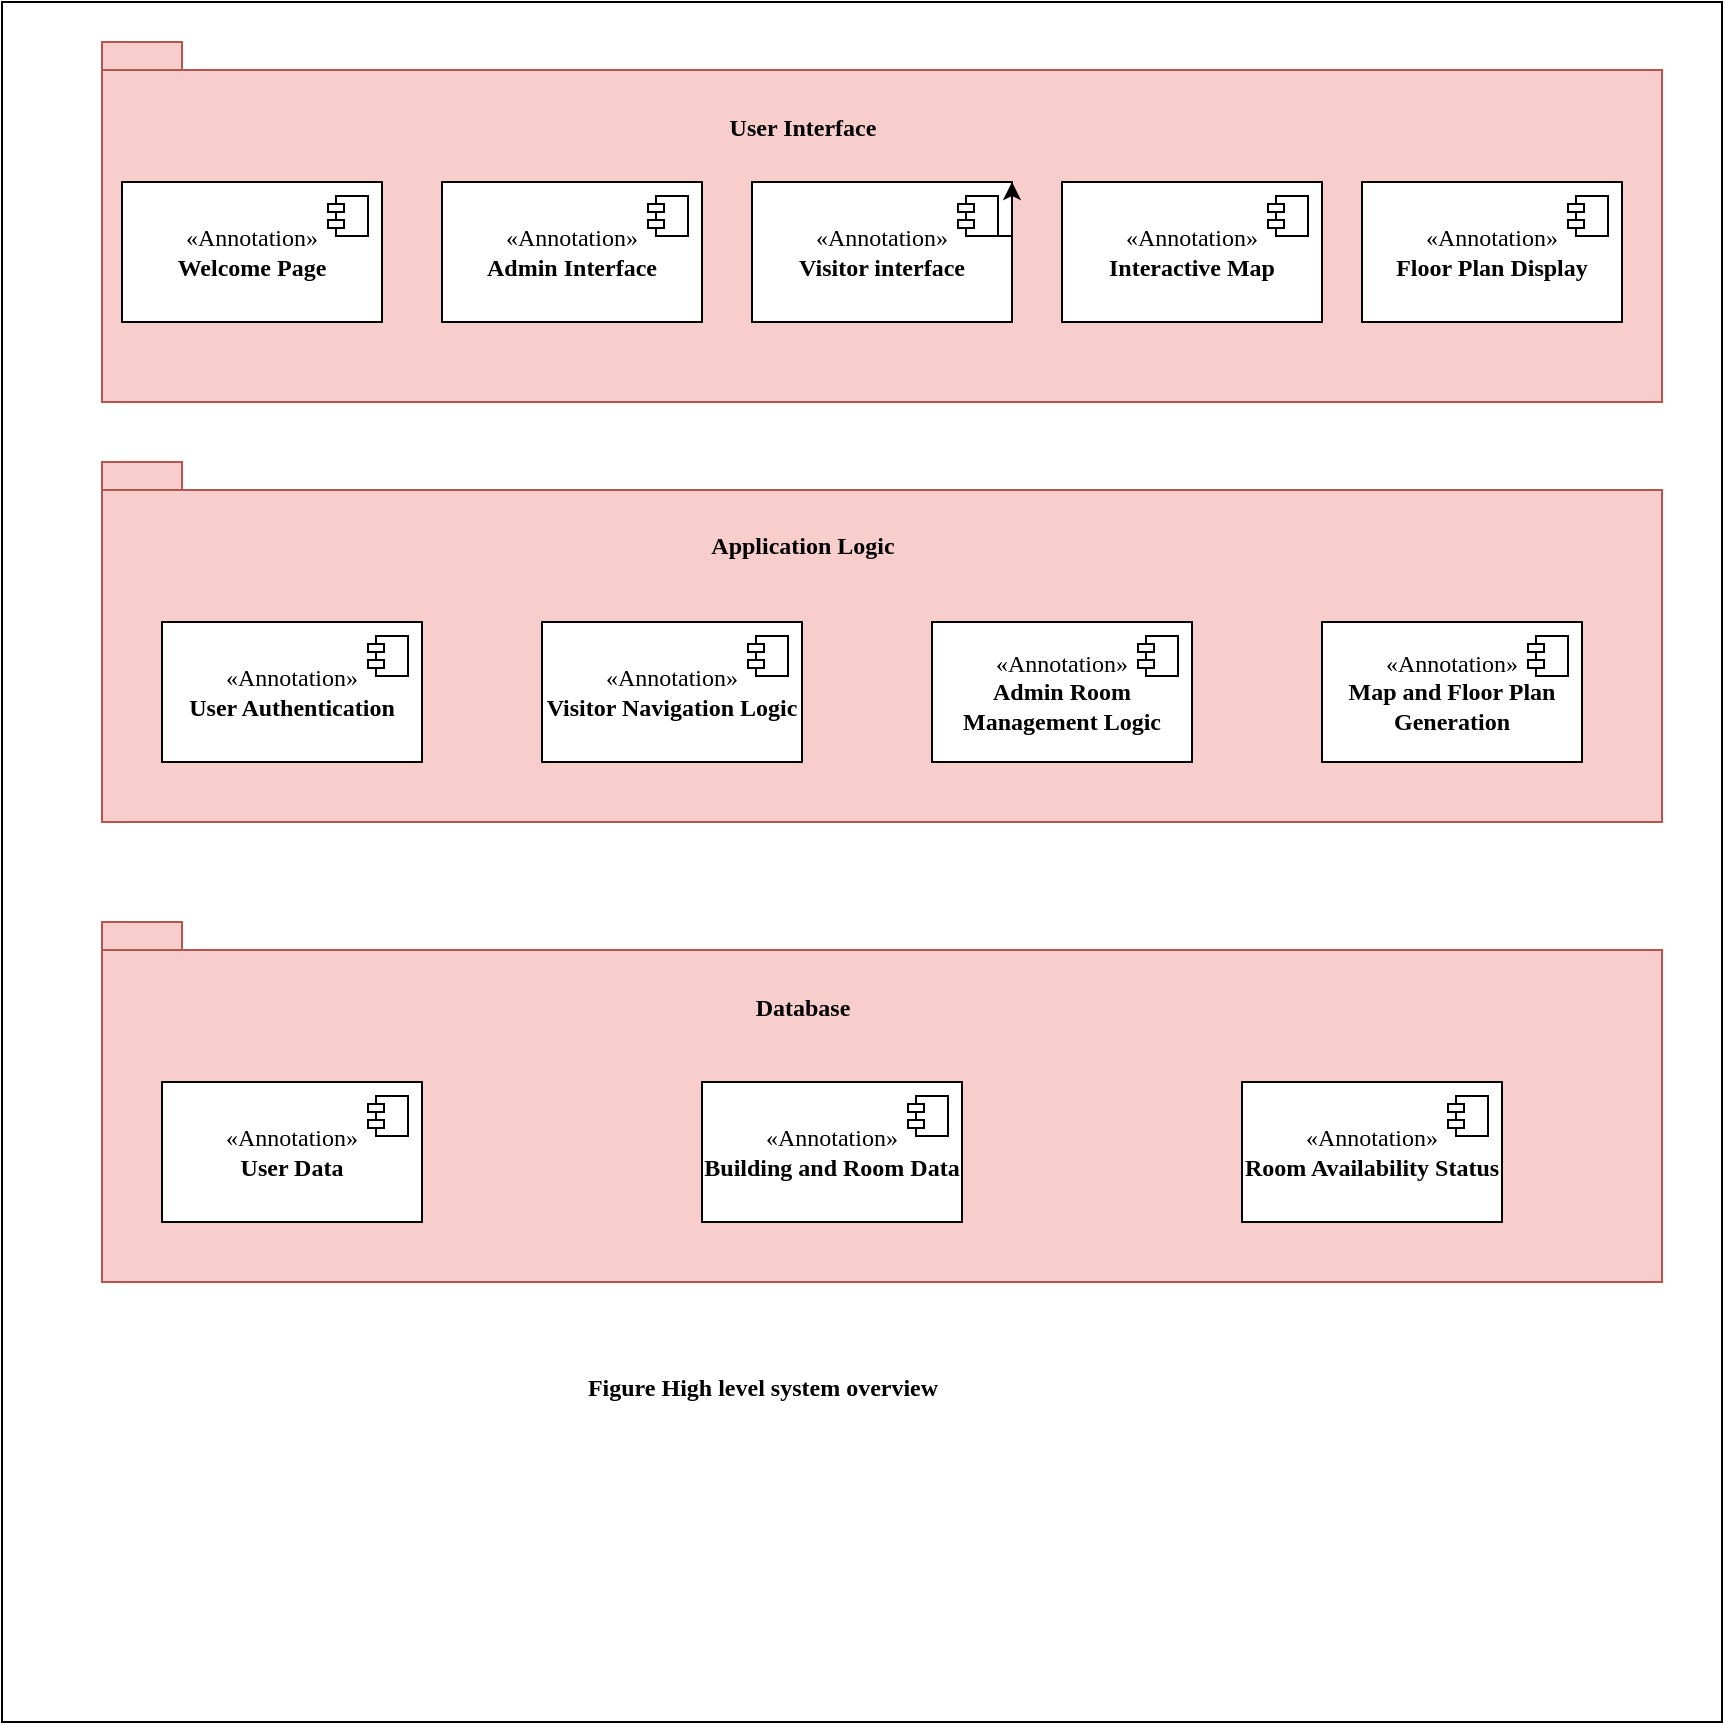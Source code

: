 <mxfile version="25.0.1">
  <diagram name="Page-1" id="OAd1CM3BeRx_v6z6rj3k">
    <mxGraphModel dx="1026" dy="684" grid="1" gridSize="10" guides="1" tooltips="1" connect="1" arrows="1" fold="1" page="1" pageScale="1" pageWidth="827" pageHeight="1169" math="0" shadow="0">
      <root>
        <mxCell id="0" />
        <mxCell id="1" parent="0" />
        <mxCell id="GQoaadz46SoARARe0tmr-1" value="" style="whiteSpace=wrap;html=1;aspect=fixed;fontFamily=Times New Roman;spacing=2;" vertex="1" parent="1">
          <mxGeometry width="860" height="860" as="geometry" />
        </mxCell>
        <mxCell id="GQoaadz46SoARARe0tmr-2" value="" style="shape=folder;fontStyle=1;spacingTop=10;tabWidth=40;tabHeight=14;tabPosition=left;html=1;whiteSpace=wrap;fillColor=#f8cecc;strokeColor=#b85450;fontFamily=Times New Roman;spacing=2;" vertex="1" parent="1">
          <mxGeometry x="50" y="20" width="780" height="180" as="geometry" />
        </mxCell>
        <mxCell id="GQoaadz46SoARARe0tmr-3" value="" style="shape=folder;fontStyle=1;spacingTop=10;tabWidth=40;tabHeight=14;tabPosition=left;html=1;whiteSpace=wrap;fillColor=#f8cecc;strokeColor=#b85450;fontFamily=Times New Roman;spacing=2;" vertex="1" parent="1">
          <mxGeometry x="50" y="230" width="780" height="180" as="geometry" />
        </mxCell>
        <mxCell id="GQoaadz46SoARARe0tmr-4" value="" style="shape=folder;fontStyle=1;spacingTop=10;tabWidth=40;tabHeight=14;tabPosition=left;html=1;whiteSpace=wrap;fillColor=#f8cecc;strokeColor=#b85450;fontFamily=Times New Roman;spacing=2;" vertex="1" parent="1">
          <mxGeometry x="50" y="460" width="780" height="180" as="geometry" />
        </mxCell>
        <mxCell id="GQoaadz46SoARARe0tmr-6" value="«Annotation»&lt;br&gt;&lt;b&gt;Welcome Page&lt;/b&gt;" style="html=1;dropTarget=0;whiteSpace=wrap;fontFamily=Times New Roman;spacing=2;" vertex="1" parent="1">
          <mxGeometry x="60" y="90" width="130" height="70" as="geometry" />
        </mxCell>
        <mxCell id="GQoaadz46SoARARe0tmr-7" value="" style="shape=module;jettyWidth=8;jettyHeight=4;fontFamily=Times New Roman;spacing=2;" vertex="1" parent="GQoaadz46SoARARe0tmr-6">
          <mxGeometry x="1" width="20" height="20" relative="1" as="geometry">
            <mxPoint x="-27" y="7" as="offset" />
          </mxGeometry>
        </mxCell>
        <mxCell id="GQoaadz46SoARARe0tmr-10" value="«Annotation»&lt;br&gt;&lt;b&gt;Floor Plan Display&lt;/b&gt;" style="html=1;dropTarget=0;whiteSpace=wrap;fontFamily=Times New Roman;spacing=2;" vertex="1" parent="1">
          <mxGeometry x="680" y="90" width="130" height="70" as="geometry" />
        </mxCell>
        <mxCell id="GQoaadz46SoARARe0tmr-11" value="" style="shape=module;jettyWidth=8;jettyHeight=4;fontFamily=Times New Roman;spacing=2;" vertex="1" parent="GQoaadz46SoARARe0tmr-10">
          <mxGeometry x="1" width="20" height="20" relative="1" as="geometry">
            <mxPoint x="-27" y="7" as="offset" />
          </mxGeometry>
        </mxCell>
        <mxCell id="GQoaadz46SoARARe0tmr-12" value="«Annotation»&lt;br&gt;&lt;b&gt;Admin Interface&lt;/b&gt;" style="html=1;dropTarget=0;whiteSpace=wrap;fontFamily=Times New Roman;spacing=2;" vertex="1" parent="1">
          <mxGeometry x="220" y="90" width="130" height="70" as="geometry" />
        </mxCell>
        <mxCell id="GQoaadz46SoARARe0tmr-13" value="" style="shape=module;jettyWidth=8;jettyHeight=4;fontFamily=Times New Roman;spacing=2;" vertex="1" parent="GQoaadz46SoARARe0tmr-12">
          <mxGeometry x="1" width="20" height="20" relative="1" as="geometry">
            <mxPoint x="-27" y="7" as="offset" />
          </mxGeometry>
        </mxCell>
        <mxCell id="GQoaadz46SoARARe0tmr-14" value="«Annotation»&lt;br&gt;&lt;b&gt;Visitor interface&lt;/b&gt;" style="html=1;dropTarget=0;whiteSpace=wrap;fontFamily=Times New Roman;spacing=2;" vertex="1" parent="1">
          <mxGeometry x="375" y="90" width="130" height="70" as="geometry" />
        </mxCell>
        <mxCell id="GQoaadz46SoARARe0tmr-15" value="" style="shape=module;jettyWidth=8;jettyHeight=4;fontFamily=Times New Roman;spacing=2;" vertex="1" parent="GQoaadz46SoARARe0tmr-14">
          <mxGeometry x="1" width="20" height="20" relative="1" as="geometry">
            <mxPoint x="-27" y="7" as="offset" />
          </mxGeometry>
        </mxCell>
        <mxCell id="GQoaadz46SoARARe0tmr-16" value="«Annotation»&lt;br&gt;&lt;b&gt;Interactive Map&lt;/b&gt;" style="html=1;dropTarget=0;whiteSpace=wrap;fontFamily=Times New Roman;spacing=2;" vertex="1" parent="1">
          <mxGeometry x="530" y="90" width="130" height="70" as="geometry" />
        </mxCell>
        <mxCell id="GQoaadz46SoARARe0tmr-17" value="" style="shape=module;jettyWidth=8;jettyHeight=4;fontFamily=Times New Roman;spacing=2;" vertex="1" parent="GQoaadz46SoARARe0tmr-16">
          <mxGeometry x="1" width="20" height="20" relative="1" as="geometry">
            <mxPoint x="-27" y="7" as="offset" />
          </mxGeometry>
        </mxCell>
        <mxCell id="GQoaadz46SoARARe0tmr-18" value="User Interface" style="text;align=center;fontStyle=1;verticalAlign=middle;spacingLeft=3;spacingRight=3;strokeColor=none;rotatable=0;points=[[0,0.5],[1,0.5]];portConstraint=eastwest;html=1;fontFamily=Times New Roman;spacing=2;" vertex="1" parent="1">
          <mxGeometry x="360" y="50" width="80" height="26" as="geometry" />
        </mxCell>
        <mxCell id="GQoaadz46SoARARe0tmr-19" style="edgeStyle=orthogonalEdgeStyle;rounded=0;orthogonalLoop=1;jettySize=auto;html=1;exitX=0;exitY=1;exitDx=4;exitDy=0;exitPerimeter=0;entryX=1;entryY=0;entryDx=0;entryDy=0;fontFamily=Times New Roman;spacing=2;" edge="1" parent="1" source="GQoaadz46SoARARe0tmr-15" target="GQoaadz46SoARARe0tmr-14">
          <mxGeometry relative="1" as="geometry" />
        </mxCell>
        <mxCell id="GQoaadz46SoARARe0tmr-20" value="«Annotation»&lt;br&gt;&lt;b&gt;User Authentication&lt;/b&gt;" style="html=1;dropTarget=0;whiteSpace=wrap;fontFamily=Times New Roman;spacing=2;" vertex="1" parent="1">
          <mxGeometry x="80" y="310" width="130" height="70" as="geometry" />
        </mxCell>
        <mxCell id="GQoaadz46SoARARe0tmr-21" value="" style="shape=module;jettyWidth=8;jettyHeight=4;fontFamily=Times New Roman;spacing=2;" vertex="1" parent="GQoaadz46SoARARe0tmr-20">
          <mxGeometry x="1" width="20" height="20" relative="1" as="geometry">
            <mxPoint x="-27" y="7" as="offset" />
          </mxGeometry>
        </mxCell>
        <mxCell id="GQoaadz46SoARARe0tmr-22" value="«Annotation»&lt;br&gt;&lt;b&gt;Visitor Navigation Logic&lt;/b&gt;" style="html=1;dropTarget=0;whiteSpace=wrap;fontFamily=Times New Roman;spacing=2;" vertex="1" parent="1">
          <mxGeometry x="270" y="310" width="130" height="70" as="geometry" />
        </mxCell>
        <mxCell id="GQoaadz46SoARARe0tmr-23" value="" style="shape=module;jettyWidth=8;jettyHeight=4;fontFamily=Times New Roman;spacing=2;" vertex="1" parent="GQoaadz46SoARARe0tmr-22">
          <mxGeometry x="1" width="20" height="20" relative="1" as="geometry">
            <mxPoint x="-27" y="7" as="offset" />
          </mxGeometry>
        </mxCell>
        <mxCell id="GQoaadz46SoARARe0tmr-24" value="Application Logic" style="text;align=center;fontStyle=1;verticalAlign=middle;spacingLeft=3;spacingRight=3;strokeColor=none;rotatable=0;points=[[0,0.5],[1,0.5]];portConstraint=eastwest;html=1;fontFamily=Times New Roman;spacing=2;" vertex="1" parent="1">
          <mxGeometry x="360" y="259" width="80" height="26" as="geometry" />
        </mxCell>
        <mxCell id="GQoaadz46SoARARe0tmr-25" value="«Annotation»&lt;br&gt;&lt;b&gt;Admin Room Management Logic&lt;/b&gt;" style="html=1;dropTarget=0;whiteSpace=wrap;fontFamily=Times New Roman;spacing=2;" vertex="1" parent="1">
          <mxGeometry x="465" y="310" width="130" height="70" as="geometry" />
        </mxCell>
        <mxCell id="GQoaadz46SoARARe0tmr-26" value="" style="shape=module;jettyWidth=8;jettyHeight=4;fontFamily=Times New Roman;spacing=2;" vertex="1" parent="GQoaadz46SoARARe0tmr-25">
          <mxGeometry x="1" width="20" height="20" relative="1" as="geometry">
            <mxPoint x="-27" y="7" as="offset" />
          </mxGeometry>
        </mxCell>
        <mxCell id="GQoaadz46SoARARe0tmr-27" value="«Annotation»&lt;br&gt;&lt;b&gt;Map and Floor Plan Generation&lt;/b&gt;" style="html=1;dropTarget=0;whiteSpace=wrap;fontFamily=Times New Roman;spacing=2;" vertex="1" parent="1">
          <mxGeometry x="660" y="310" width="130" height="70" as="geometry" />
        </mxCell>
        <mxCell id="GQoaadz46SoARARe0tmr-28" value="" style="shape=module;jettyWidth=8;jettyHeight=4;fontFamily=Times New Roman;spacing=2;" vertex="1" parent="GQoaadz46SoARARe0tmr-27">
          <mxGeometry x="1" width="20" height="20" relative="1" as="geometry">
            <mxPoint x="-27" y="7" as="offset" />
          </mxGeometry>
        </mxCell>
        <mxCell id="GQoaadz46SoARARe0tmr-30" value="Database" style="text;align=center;fontStyle=1;verticalAlign=middle;spacingLeft=3;spacingRight=3;strokeColor=none;rotatable=0;points=[[0,0.5],[1,0.5]];portConstraint=eastwest;html=1;fontFamily=Times New Roman;spacing=2;" vertex="1" parent="1">
          <mxGeometry x="360" y="490" width="80" height="26" as="geometry" />
        </mxCell>
        <mxCell id="GQoaadz46SoARARe0tmr-31" value="«Annotation»&lt;br&gt;&lt;b&gt;Room Availability Status&lt;/b&gt;" style="html=1;dropTarget=0;whiteSpace=wrap;fontFamily=Times New Roman;spacing=2;" vertex="1" parent="1">
          <mxGeometry x="620" y="540" width="130" height="70" as="geometry" />
        </mxCell>
        <mxCell id="GQoaadz46SoARARe0tmr-32" value="" style="shape=module;jettyWidth=8;jettyHeight=4;fontFamily=Times New Roman;spacing=2;" vertex="1" parent="GQoaadz46SoARARe0tmr-31">
          <mxGeometry x="1" width="20" height="20" relative="1" as="geometry">
            <mxPoint x="-27" y="7" as="offset" />
          </mxGeometry>
        </mxCell>
        <mxCell id="GQoaadz46SoARARe0tmr-33" value="«Annotation»&lt;br&gt;&lt;b&gt;Building and Room Data&lt;/b&gt;" style="html=1;dropTarget=0;whiteSpace=wrap;fontFamily=Times New Roman;spacing=2;" vertex="1" parent="1">
          <mxGeometry x="350" y="540" width="130" height="70" as="geometry" />
        </mxCell>
        <mxCell id="GQoaadz46SoARARe0tmr-34" value="" style="shape=module;jettyWidth=8;jettyHeight=4;fontFamily=Times New Roman;spacing=2;" vertex="1" parent="GQoaadz46SoARARe0tmr-33">
          <mxGeometry x="1" width="20" height="20" relative="1" as="geometry">
            <mxPoint x="-27" y="7" as="offset" />
          </mxGeometry>
        </mxCell>
        <mxCell id="GQoaadz46SoARARe0tmr-35" value="«Annotation»&lt;br&gt;&lt;b&gt;User Data&lt;/b&gt;" style="html=1;dropTarget=0;whiteSpace=wrap;fontFamily=Times New Roman;spacing=2;" vertex="1" parent="1">
          <mxGeometry x="80" y="540" width="130" height="70" as="geometry" />
        </mxCell>
        <mxCell id="GQoaadz46SoARARe0tmr-36" value="" style="shape=module;jettyWidth=8;jettyHeight=4;fontFamily=Times New Roman;spacing=2;" vertex="1" parent="GQoaadz46SoARARe0tmr-35">
          <mxGeometry x="1" width="20" height="20" relative="1" as="geometry">
            <mxPoint x="-27" y="7" as="offset" />
          </mxGeometry>
        </mxCell>
        <mxCell id="GQoaadz46SoARARe0tmr-39" value="Figure High level system overview" style="text;align=center;fontStyle=1;verticalAlign=middle;spacingLeft=3;spacingRight=3;strokeColor=none;rotatable=0;points=[[0,0.5],[1,0.5]];portConstraint=eastwest;html=1;fontFamily=Times New Roman;spacing=2;" vertex="1" parent="1">
          <mxGeometry x="190" y="680" width="380" height="26" as="geometry" />
        </mxCell>
      </root>
    </mxGraphModel>
  </diagram>
</mxfile>
